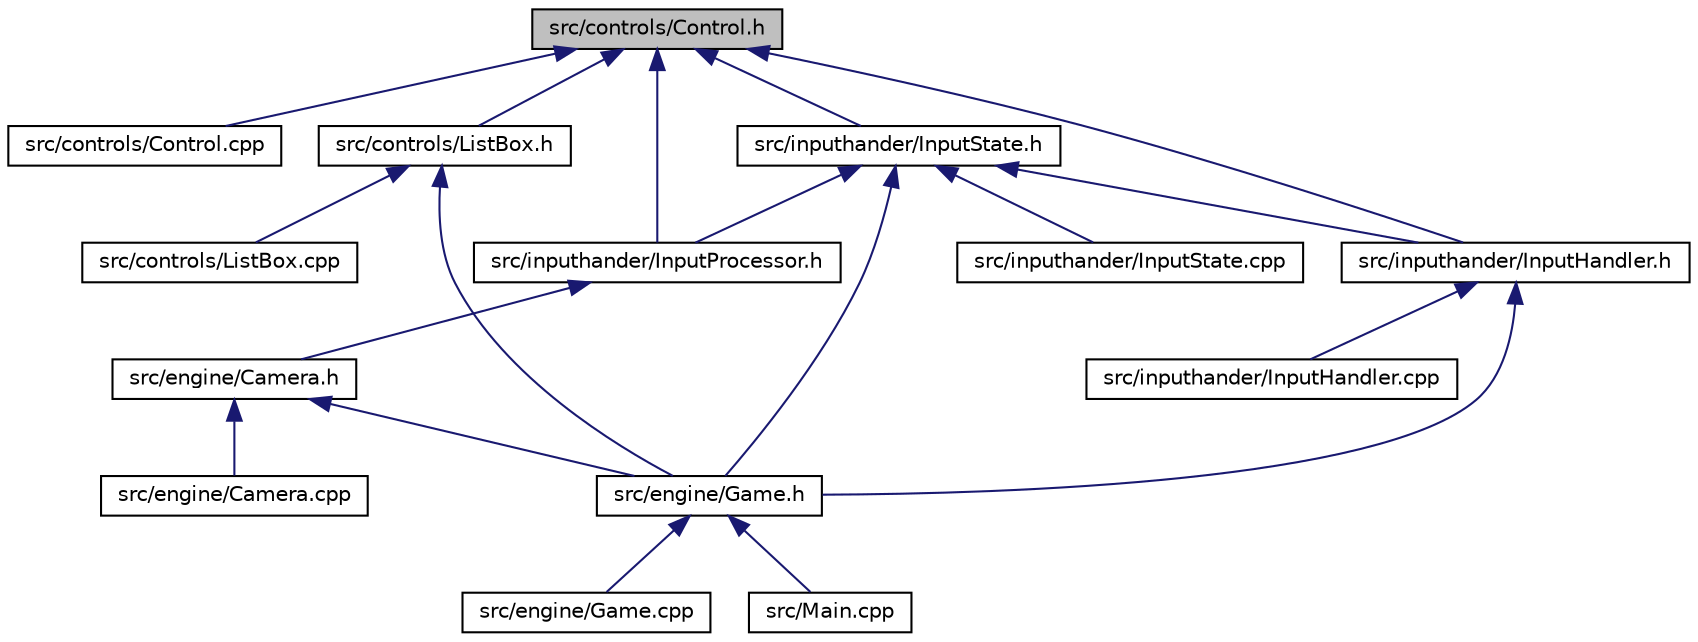 digraph "src/controls/Control.h"
{
  edge [fontname="Helvetica",fontsize="10",labelfontname="Helvetica",labelfontsize="10"];
  node [fontname="Helvetica",fontsize="10",shape=record];
  Node1 [label="src/controls/Control.h",height=0.2,width=0.4,color="black", fillcolor="grey75", style="filled", fontcolor="black"];
  Node1 -> Node2 [dir="back",color="midnightblue",fontsize="10",style="solid",fontname="Helvetica"];
  Node2 [label="src/controls/Control.cpp",height=0.2,width=0.4,color="black", fillcolor="white", style="filled",URL="$_control_8cpp.html"];
  Node1 -> Node3 [dir="back",color="midnightblue",fontsize="10",style="solid",fontname="Helvetica"];
  Node3 [label="src/controls/ListBox.h",height=0.2,width=0.4,color="black", fillcolor="white", style="filled",URL="$_list_box_8h.html"];
  Node3 -> Node4 [dir="back",color="midnightblue",fontsize="10",style="solid",fontname="Helvetica"];
  Node4 [label="src/controls/ListBox.cpp",height=0.2,width=0.4,color="black", fillcolor="white", style="filled",URL="$_list_box_8cpp.html"];
  Node3 -> Node5 [dir="back",color="midnightblue",fontsize="10",style="solid",fontname="Helvetica"];
  Node5 [label="src/engine/Game.h",height=0.2,width=0.4,color="black", fillcolor="white", style="filled",URL="$_game_8h.html"];
  Node5 -> Node6 [dir="back",color="midnightblue",fontsize="10",style="solid",fontname="Helvetica"];
  Node6 [label="src/engine/Game.cpp",height=0.2,width=0.4,color="black", fillcolor="white", style="filled",URL="$_game_8cpp.html"];
  Node5 -> Node7 [dir="back",color="midnightblue",fontsize="10",style="solid",fontname="Helvetica"];
  Node7 [label="src/Main.cpp",height=0.2,width=0.4,color="black", fillcolor="white", style="filled",URL="$_main_8cpp.html"];
  Node1 -> Node8 [dir="back",color="midnightblue",fontsize="10",style="solid",fontname="Helvetica"];
  Node8 [label="src/inputhander/InputProcessor.h",height=0.2,width=0.4,color="black", fillcolor="white", style="filled",URL="$_input_processor_8h.html"];
  Node8 -> Node9 [dir="back",color="midnightblue",fontsize="10",style="solid",fontname="Helvetica"];
  Node9 [label="src/engine/Camera.h",height=0.2,width=0.4,color="black", fillcolor="white", style="filled",URL="$_camera_8h.html"];
  Node9 -> Node10 [dir="back",color="midnightblue",fontsize="10",style="solid",fontname="Helvetica"];
  Node10 [label="src/engine/Camera.cpp",height=0.2,width=0.4,color="black", fillcolor="white", style="filled",URL="$_camera_8cpp.html"];
  Node9 -> Node5 [dir="back",color="midnightblue",fontsize="10",style="solid",fontname="Helvetica"];
  Node1 -> Node11 [dir="back",color="midnightblue",fontsize="10",style="solid",fontname="Helvetica"];
  Node11 [label="src/inputhander/InputState.h",height=0.2,width=0.4,color="black", fillcolor="white", style="filled",URL="$_input_state_8h.html"];
  Node11 -> Node8 [dir="back",color="midnightblue",fontsize="10",style="solid",fontname="Helvetica"];
  Node11 -> Node12 [dir="back",color="midnightblue",fontsize="10",style="solid",fontname="Helvetica"];
  Node12 [label="src/inputhander/InputHandler.h",height=0.2,width=0.4,color="black", fillcolor="white", style="filled",URL="$_input_handler_8h.html"];
  Node12 -> Node5 [dir="back",color="midnightblue",fontsize="10",style="solid",fontname="Helvetica"];
  Node12 -> Node13 [dir="back",color="midnightblue",fontsize="10",style="solid",fontname="Helvetica"];
  Node13 [label="src/inputhander/InputHandler.cpp",height=0.2,width=0.4,color="black", fillcolor="white", style="filled",URL="$_input_handler_8cpp.html"];
  Node11 -> Node5 [dir="back",color="midnightblue",fontsize="10",style="solid",fontname="Helvetica"];
  Node11 -> Node14 [dir="back",color="midnightblue",fontsize="10",style="solid",fontname="Helvetica"];
  Node14 [label="src/inputhander/InputState.cpp",height=0.2,width=0.4,color="black", fillcolor="white", style="filled",URL="$_input_state_8cpp.html"];
  Node1 -> Node12 [dir="back",color="midnightblue",fontsize="10",style="solid",fontname="Helvetica"];
}
